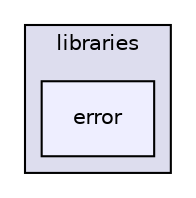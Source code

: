 digraph "sketchbook/libraries/error" {
  compound=true
  node [ fontsize="10", fontname="Helvetica"];
  edge [ labelfontsize="10", labelfontname="Helvetica"];
  subgraph clusterdir_1f230a50cb8328eed74ee6db218aa7d6 {
    graph [ bgcolor="#ddddee", pencolor="black", label="libraries" fontname="Helvetica", fontsize="10", URL="dir_1f230a50cb8328eed74ee6db218aa7d6.html"]
  dir_1014db5a2b18bf62e46e9a541f0da85c [shape=box, label="error", style="filled", fillcolor="#eeeeff", pencolor="black", URL="dir_1014db5a2b18bf62e46e9a541f0da85c.html"];
  }
}
